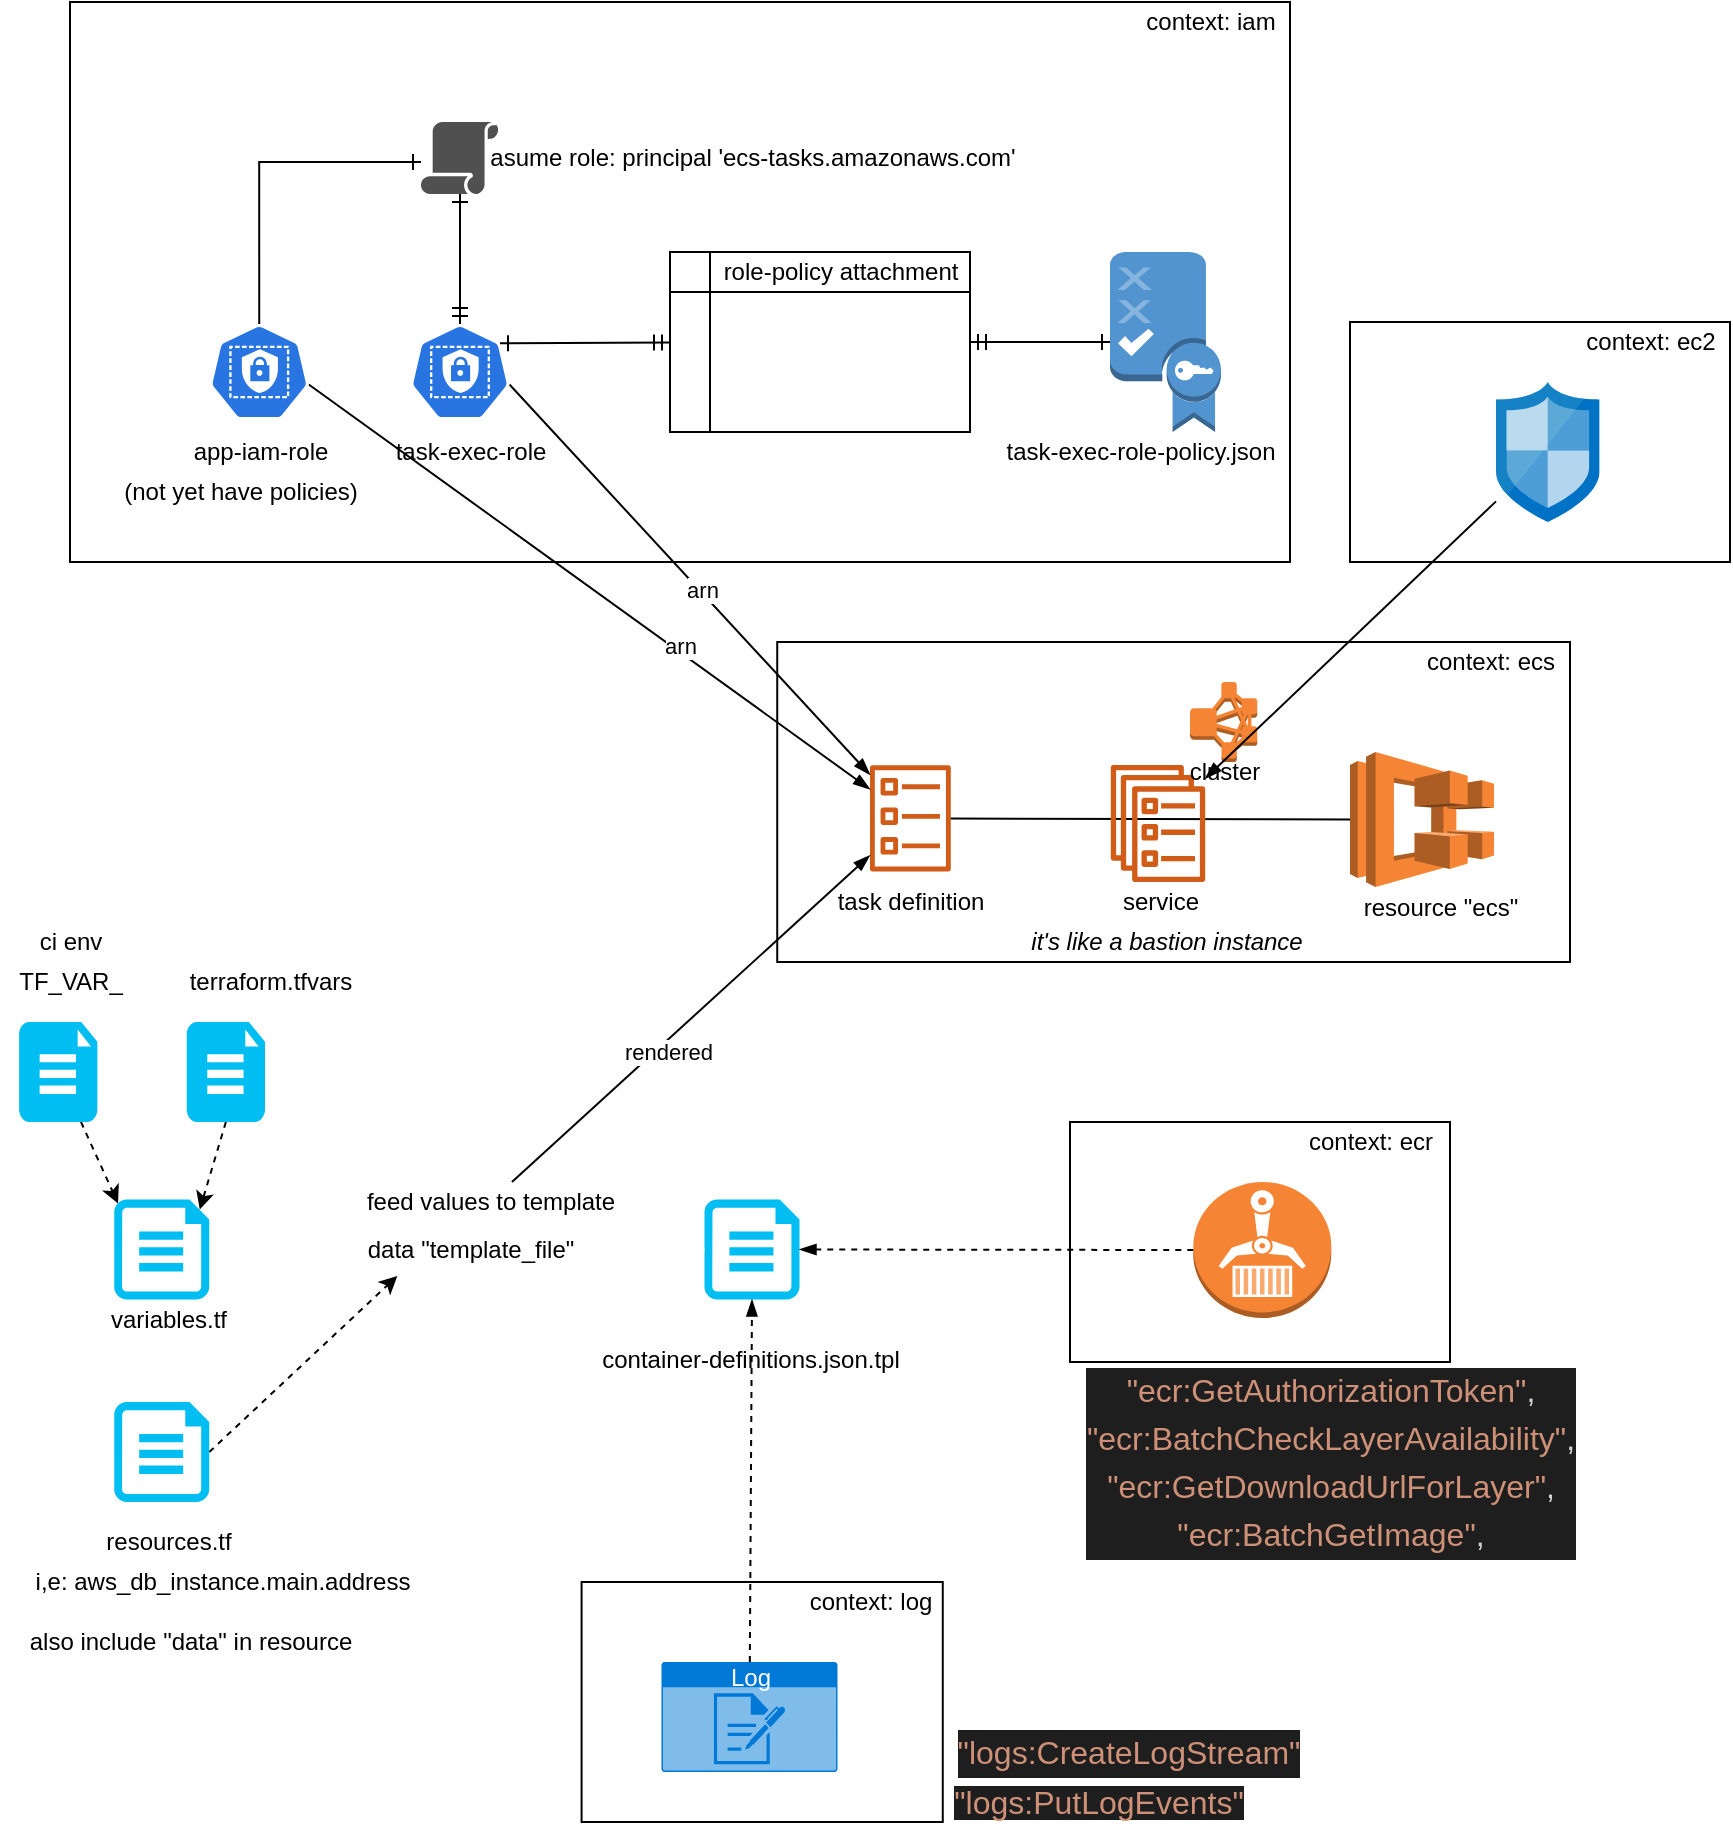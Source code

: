 <mxfile version="13.1.3">
    <diagram id="6hGFLwfOUW9BJ-s0fimq" name="Page-1">
        <mxGraphModel dx="1207" dy="456" grid="1" gridSize="10" guides="1" tooltips="1" connect="1" arrows="1" fold="1" page="1" pageScale="1" pageWidth="827" pageHeight="1169" background="none" math="0" shadow="0">
            <root>
                <mxCell id="0"/>
                <mxCell id="1" parent="0"/>
                <mxCell id="100" value="" style="group" vertex="1" connectable="0" parent="1">
                    <mxGeometry x="393.62" y="530" width="396.38" height="160" as="geometry"/>
                </mxCell>
                <mxCell id="92" value="" style="rounded=0;whiteSpace=wrap;html=1;" vertex="1" parent="100">
                    <mxGeometry width="396.38" height="160" as="geometry"/>
                </mxCell>
                <mxCell id="95" value="context: ecs" style="text;html=1;align=center;verticalAlign=middle;resizable=0;points=[];autosize=1;" vertex="1" parent="100">
                    <mxGeometry x="316.379" width="80" height="20" as="geometry"/>
                </mxCell>
                <mxCell id="99" value="" style="outlineConnect=0;fontColor=#232F3E;gradientColor=none;fillColor=#D05C17;strokeColor=none;dashed=0;verticalLabelPosition=bottom;verticalAlign=top;align=center;html=1;fontSize=12;fontStyle=0;aspect=fixed;pointerEvents=1;shape=mxgraph.aws4.ecs_task;" vertex="1" parent="100">
                    <mxGeometry x="46.381" y="61.5" width="40.39" height="53.398" as="geometry"/>
                </mxCell>
                <mxCell id="102" value="task definition" style="text;html=1;align=center;verticalAlign=middle;resizable=0;points=[];autosize=1;" vertex="1" parent="100">
                    <mxGeometry x="21.577" y="120.0" width="90" height="20" as="geometry"/>
                </mxCell>
                <mxCell id="93" value="" style="outlineConnect=0;dashed=0;verticalLabelPosition=bottom;verticalAlign=top;align=center;html=1;shape=mxgraph.aws3.ecs;fillColor=#F58534;gradientColor=none;" vertex="1" parent="100">
                    <mxGeometry x="286.38" y="55" width="72" height="67.5" as="geometry"/>
                </mxCell>
                <mxCell id="101" style="edgeStyle=none;rounded=0;orthogonalLoop=1;jettySize=auto;html=1;entryX=0;entryY=0.5;entryDx=0;entryDy=0;entryPerimeter=0;startArrow=none;startFill=0;endArrow=none;endFill=0;" edge="1" parent="100" source="99" target="93">
                    <mxGeometry relative="1" as="geometry"/>
                </mxCell>
                <mxCell id="94" value="resource &quot;ecs&quot;" style="text;html=1;align=center;verticalAlign=middle;resizable=0;points=[];autosize=1;" vertex="1" parent="100">
                    <mxGeometry x="286.38" y="122.5" width="90" height="20" as="geometry"/>
                </mxCell>
                <mxCell id="110" value="" style="outlineConnect=0;fontColor=#232F3E;gradientColor=none;fillColor=#D05C17;strokeColor=none;dashed=0;verticalLabelPosition=bottom;verticalAlign=top;align=center;html=1;fontSize=12;fontStyle=0;aspect=fixed;pointerEvents=1;shape=mxgraph.aws4.ecs_service;" vertex="1" parent="100">
                    <mxGeometry x="166.38" y="61.5" width="48" height="58.5" as="geometry"/>
                </mxCell>
                <mxCell id="111" value="service" style="text;html=1;align=center;verticalAlign=middle;resizable=0;points=[];autosize=1;" vertex="1" parent="100">
                    <mxGeometry x="166.38" y="120" width="50" height="20" as="geometry"/>
                </mxCell>
                <mxCell id="112" value="" style="outlineConnect=0;dashed=0;verticalLabelPosition=bottom;verticalAlign=top;align=center;html=1;shape=mxgraph.aws3.emr_cluster;fillColor=#F58534;gradientColor=none;" vertex="1" parent="100">
                    <mxGeometry x="206.38" y="20" width="33.62" height="40" as="geometry"/>
                </mxCell>
                <mxCell id="113" value="cluster" style="text;html=1;align=center;verticalAlign=middle;resizable=0;points=[];autosize=1;" vertex="1" parent="100">
                    <mxGeometry x="198.19" y="55" width="50" height="20" as="geometry"/>
                </mxCell>
                <mxCell id="63" value="" style="group" parent="1" vertex="1" connectable="0">
                    <mxGeometry x="540" y="770" width="190" height="120" as="geometry"/>
                </mxCell>
                <mxCell id="58" value="" style="rounded=0;whiteSpace=wrap;html=1;" parent="63" vertex="1">
                    <mxGeometry width="190" height="120" as="geometry"/>
                </mxCell>
                <mxCell id="61" value="context: ecr" style="text;html=1;align=center;verticalAlign=middle;resizable=0;points=[];autosize=1;" parent="63" vertex="1">
                    <mxGeometry x="110" width="80" height="20" as="geometry"/>
                </mxCell>
                <mxCell id="60" value="" style="outlineConnect=0;dashed=0;verticalLabelPosition=bottom;verticalAlign=top;align=center;html=1;shape=mxgraph.aws3.ecr;fillColor=#F58534;gradientColor=none;" parent="63" vertex="1">
                    <mxGeometry x="61.63" y="30" width="69" height="68" as="geometry"/>
                </mxCell>
                <mxCell id="62" value="" style="group" parent="1" vertex="1" connectable="0">
                    <mxGeometry x="336.38" y="1000" width="143.62" height="120" as="geometry"/>
                </mxCell>
                <mxCell id="56" value="" style="rounded=0;whiteSpace=wrap;html=1;" parent="62" vertex="1">
                    <mxGeometry x="-40.59" width="180.59" height="120" as="geometry"/>
                </mxCell>
                <mxCell id="57" value="context: log" style="text;html=1;align=center;verticalAlign=middle;resizable=0;points=[];autosize=1;" parent="62" vertex="1">
                    <mxGeometry x="63.62" width="80" height="20" as="geometry"/>
                </mxCell>
                <mxCell id="2" value="" style="rounded=0;whiteSpace=wrap;html=1;" parent="1" vertex="1">
                    <mxGeometry x="40" y="210" width="610" height="280" as="geometry"/>
                </mxCell>
                <mxCell id="3" value="" style="outlineConnect=0;dashed=0;verticalLabelPosition=bottom;verticalAlign=top;align=center;html=1;shape=mxgraph.aws3.policy;fillColor=#5294CF;gradientColor=none;" parent="1" vertex="1">
                    <mxGeometry x="560" y="335" width="55.5" height="90" as="geometry"/>
                </mxCell>
                <mxCell id="4" style="edgeStyle=none;rounded=0;orthogonalLoop=1;jettySize=auto;html=1;startArrow=ERmandOne;startFill=0;endArrow=ERone;endFill=0;" parent="1" source="5" target="14" edge="1">
                    <mxGeometry relative="1" as="geometry"/>
                </mxCell>
                <mxCell id="104" style="edgeStyle=none;rounded=0;orthogonalLoop=1;jettySize=auto;html=1;exitX=0.995;exitY=0.63;exitDx=0;exitDy=0;exitPerimeter=0;startArrow=none;startFill=0;endArrow=blockThin;endFill=1;" edge="1" parent="1" source="5" target="99">
                    <mxGeometry relative="1" as="geometry"/>
                </mxCell>
                <mxCell id="109" value="arn" style="edgeLabel;html=1;align=center;verticalAlign=middle;resizable=0;points=[];" vertex="1" connectable="0" parent="104">
                    <mxGeometry x="0.056" y="1" relative="1" as="geometry">
                        <mxPoint as="offset"/>
                    </mxGeometry>
                </mxCell>
                <mxCell id="5" value="" style="html=1;dashed=0;whitespace=wrap;fillColor=#2875E2;strokeColor=#ffffff;points=[[0.005,0.63,0],[0.1,0.2,0],[0.9,0.2,0],[0.5,0,0],[0.995,0.63,0],[0.72,0.99,0],[0.5,1,0],[0.28,0.99,0]];shape=mxgraph.kubernetes.icon;prIcon=role" parent="1" vertex="1">
                    <mxGeometry x="210" y="371" width="50" height="48" as="geometry"/>
                </mxCell>
                <mxCell id="6" value="" style="group" parent="1" vertex="1" connectable="0">
                    <mxGeometry x="340" y="335" width="150" height="90" as="geometry"/>
                </mxCell>
                <mxCell id="7" value="" style="shape=internalStorage;whiteSpace=wrap;html=1;backgroundOutline=1;" parent="6" vertex="1">
                    <mxGeometry width="150" height="90" as="geometry"/>
                </mxCell>
                <mxCell id="8" value="role-policy attachment" style="text;html=1;align=center;verticalAlign=middle;resizable=0;points=[];autosize=1;" parent="6" vertex="1">
                    <mxGeometry x="20" width="130" height="20" as="geometry"/>
                </mxCell>
                <mxCell id="9" style="rounded=0;orthogonalLoop=1;jettySize=auto;html=1;entryX=0.9;entryY=0.2;entryDx=0;entryDy=0;entryPerimeter=0;endArrow=ERone;endFill=0;startArrow=ERmandOne;startFill=0;" parent="1" source="7" target="5" edge="1">
                    <mxGeometry relative="1" as="geometry"/>
                </mxCell>
                <mxCell id="10" style="edgeStyle=none;rounded=0;orthogonalLoop=1;jettySize=auto;html=1;exitX=1;exitY=0.5;exitDx=0;exitDy=0;startArrow=ERmandOne;startFill=0;endArrow=ERone;endFill=0;entryX=0;entryY=0.5;entryDx=0;entryDy=0;entryPerimeter=0;" parent="1" source="7" target="3" edge="1">
                    <mxGeometry relative="1" as="geometry">
                        <mxPoint x="550" y="355" as="targetPoint"/>
                    </mxGeometry>
                </mxCell>
                <mxCell id="11" value="task-exec-role-policy.json" style="text;html=1;align=center;verticalAlign=middle;resizable=0;points=[];autosize=1;" parent="1" vertex="1">
                    <mxGeometry x="500" y="425" width="150" height="20" as="geometry"/>
                </mxCell>
                <mxCell id="12" value="task-exec-role" style="text;html=1;align=center;verticalAlign=middle;resizable=0;points=[];autosize=1;" parent="1" vertex="1">
                    <mxGeometry x="195" y="425" width="90" height="20" as="geometry"/>
                </mxCell>
                <mxCell id="13" value="context: iam" style="text;html=1;align=center;verticalAlign=middle;resizable=0;points=[];autosize=1;" parent="1" vertex="1">
                    <mxGeometry x="570" y="210" width="80" height="20" as="geometry"/>
                </mxCell>
                <mxCell id="14" value="" style="pointerEvents=1;shadow=0;dashed=0;html=1;strokeColor=none;fillColor=#505050;labelPosition=center;verticalLabelPosition=bottom;verticalAlign=top;outlineConnect=0;align=center;shape=mxgraph.office.security.policy;direction=east;" parent="1" vertex="1">
                    <mxGeometry x="215.5" y="270" width="39" height="36" as="geometry"/>
                </mxCell>
                <mxCell id="15" value="asume role: principal 'ecs-tasks.amazonaws.com'" style="text;html=1;align=center;verticalAlign=middle;resizable=0;points=[];autosize=1;" parent="1" vertex="1">
                    <mxGeometry x="241" y="278" width="280" height="20" as="geometry"/>
                </mxCell>
                <mxCell id="22" style="edgeStyle=orthogonalEdgeStyle;rounded=0;orthogonalLoop=1;jettySize=auto;html=1;exitX=0.5;exitY=1;exitDx=0;exitDy=0;exitPerimeter=0;endArrow=ERone;endFill=0;startArrow=ERmandOne;startFill=0;" parent="1" source="21" target="14" edge="1">
                    <mxGeometry relative="1" as="geometry">
                        <Array as="points">
                            <mxPoint x="135" y="290"/>
                        </Array>
                    </mxGeometry>
                </mxCell>
                <mxCell id="105" style="edgeStyle=none;rounded=0;orthogonalLoop=1;jettySize=auto;html=1;exitX=0.995;exitY=0.63;exitDx=0;exitDy=0;exitPerimeter=0;startArrow=none;startFill=0;endArrow=blockThin;endFill=1;fontStyle=0" edge="1" parent="1" source="21" target="99">
                    <mxGeometry relative="1" as="geometry"/>
                </mxCell>
                <mxCell id="108" value="arn" style="edgeLabel;html=1;align=center;verticalAlign=middle;resizable=0;points=[];" vertex="1" connectable="0" parent="105">
                    <mxGeometry x="0.308" y="3" relative="1" as="geometry">
                        <mxPoint as="offset"/>
                    </mxGeometry>
                </mxCell>
                <mxCell id="21" value="" style="html=1;dashed=0;whitespace=wrap;fillColor=#2875E2;strokeColor=#ffffff;points=[[0.005,0.63,0],[0.1,0.2,0],[0.9,0.2,0],[0.5,0,0],[0.995,0.63,0],[0.72,0.99,0],[0.5,1,0],[0.28,0.99,0]];shape=mxgraph.kubernetes.icon;prIcon=role" parent="1" vertex="1">
                    <mxGeometry x="109.63" y="371" width="50" height="48" as="geometry"/>
                </mxCell>
                <mxCell id="23" value="app-iam-role" style="text;html=1;align=center;verticalAlign=middle;resizable=0;points=[];autosize=1;" parent="1" vertex="1">
                    <mxGeometry x="94.63" y="425" width="80" height="20" as="geometry"/>
                </mxCell>
                <mxCell id="24" value="(not yet have policies)" style="text;html=1;align=center;verticalAlign=middle;resizable=0;points=[];autosize=1;" parent="1" vertex="1">
                    <mxGeometry x="60" y="445" width="130" height="20" as="geometry"/>
                </mxCell>
                <mxCell id="28" value="" style="verticalLabelPosition=bottom;html=1;verticalAlign=top;align=center;strokeColor=none;fillColor=#00BEF2;shape=mxgraph.azure.cloud_services_configuration_file;pointerEvents=1;" parent="1" vertex="1">
                    <mxGeometry x="357.25" y="808.75" width="47.5" height="50" as="geometry"/>
                </mxCell>
                <mxCell id="31" value="container-definitions.json.tpl" style="text;html=1;align=center;verticalAlign=middle;resizable=0;points=[];autosize=1;" parent="1" vertex="1">
                    <mxGeometry x="300" y="878.75" width="160" height="20" as="geometry"/>
                </mxCell>
                <mxCell id="44" style="edgeStyle=none;rounded=0;orthogonalLoop=1;jettySize=auto;html=1;entryX=0;entryY=0.5;entryDx=0;entryDy=0;entryPerimeter=0;startArrow=blockThin;startFill=1;endArrow=none;endFill=0;strokeColor=#FFFFFF;dashed=1;" parent="1" source="33" target="28" edge="1">
                    <mxGeometry relative="1" as="geometry"/>
                </mxCell>
                <mxCell id="33" value="data &quot;template_file&quot;" style="text;html=1;align=center;verticalAlign=middle;resizable=0;points=[];autosize=1;" parent="1" vertex="1">
                    <mxGeometry x="180" y="823.75" width="120" height="20" as="geometry"/>
                </mxCell>
                <mxCell id="96" style="edgeStyle=none;rounded=0;orthogonalLoop=1;jettySize=auto;html=1;startArrow=none;startFill=0;endArrow=blockThin;endFill=1;" edge="1" parent="1" source="38" target="99">
                    <mxGeometry relative="1" as="geometry">
                        <mxPoint x="571.6" y="600" as="targetPoint"/>
                    </mxGeometry>
                </mxCell>
                <mxCell id="106" value="rendered" style="edgeLabel;html=1;align=center;verticalAlign=middle;resizable=0;points=[];" vertex="1" connectable="0" parent="96">
                    <mxGeometry x="-0.165" y="-4" relative="1" as="geometry">
                        <mxPoint as="offset"/>
                    </mxGeometry>
                </mxCell>
                <mxCell id="38" value="feed values to template" style="text;html=1;align=center;verticalAlign=middle;resizable=0;points=[];autosize=1;" parent="1" vertex="1">
                    <mxGeometry x="180" y="800" width="140" height="20" as="geometry"/>
                </mxCell>
                <mxCell id="42" style="rounded=0;orthogonalLoop=1;jettySize=auto;html=1;startArrow=none;startFill=0;endArrow=blockThin;endFill=1;strokeColor=#FFFFFF;entryX=-0.011;entryY=0.45;entryDx=0;entryDy=0;entryPerimeter=0;dashed=1;" parent="1" source="40" target="33" edge="1">
                    <mxGeometry relative="1" as="geometry">
                        <mxPoint x="218.38" y="848.75" as="targetPoint"/>
                    </mxGeometry>
                </mxCell>
                <mxCell id="40" value="" style="verticalLabelPosition=bottom;html=1;verticalAlign=top;align=center;strokeColor=none;fillColor=#00BEF2;shape=mxgraph.azure.cloud_services_configuration_file;pointerEvents=1;" parent="1" vertex="1">
                    <mxGeometry x="62.13" y="808.75" width="47.5" height="50" as="geometry"/>
                </mxCell>
                <mxCell id="41" value="variables.tf" style="text;html=1;align=center;verticalAlign=middle;resizable=0;points=[];autosize=1;" parent="1" vertex="1">
                    <mxGeometry x="53.68" y="858.75" width="70" height="20" as="geometry"/>
                </mxCell>
                <mxCell id="49" style="rounded=0;orthogonalLoop=1;jettySize=auto;html=1;entryX=0.5;entryY=1;entryDx=0;entryDy=0;entryPerimeter=0;dashed=1;endArrow=blockThin;endFill=1;" parent="1" source="46" target="28" edge="1">
                    <mxGeometry relative="1" as="geometry"/>
                </mxCell>
                <mxCell id="46" value="Log" style="html=1;strokeColor=none;fillColor=#0079D6;labelPosition=center;verticalLabelPosition=middle;verticalAlign=top;align=center;fontSize=12;outlineConnect=0;spacingTop=-6;fontColor=#FFFFFF;shape=mxgraph.sitemap.log;" parent="1" vertex="1">
                    <mxGeometry x="335.75" y="1040" width="88" height="55" as="geometry"/>
                </mxCell>
                <mxCell id="64" style="edgeStyle=none;rounded=0;orthogonalLoop=1;jettySize=auto;html=1;exitX=0;exitY=0.5;exitDx=0;exitDy=0;exitPerimeter=0;entryX=1;entryY=0.5;entryDx=0;entryDy=0;entryPerimeter=0;dashed=1;startArrow=none;startFill=0;endArrow=blockThin;endFill=1;" parent="1" source="60" target="28" edge="1">
                    <mxGeometry relative="1" as="geometry"/>
                </mxCell>
                <mxCell id="69" value="&lt;div style=&quot;color: rgb(212 , 212 , 212) ; background-color: rgb(30 , 30 , 30) ; font-family: , &amp;#34;menlo&amp;#34; , &amp;#34;monaco&amp;#34; , &amp;#34;courier new&amp;#34; , monospace ; font-size: 16px ; line-height: 24px&quot;&gt;&lt;div&gt;                &lt;span style=&quot;color: #ce9178&quot;&gt;&quot;logs:CreateLogStream&quot;&lt;/span&gt;&lt;/div&gt;&lt;div&gt;&lt;/div&gt;&lt;/div&gt;" style="text;html=1;align=center;verticalAlign=middle;resizable=0;points=[];autosize=1;" parent="1" vertex="1">
                    <mxGeometry x="473.62" y="1070" width="190" height="30" as="geometry"/>
                </mxCell>
                <mxCell id="70" value="&lt;span style=&quot;color: rgb(206 , 145 , 120) ; font-size: 16px ; background-color: rgb(30 , 30 , 30)&quot;&gt;&quot;logs:PutLogEvents&quot;&lt;/span&gt;" style="text;html=1;align=center;verticalAlign=middle;resizable=0;points=[];autosize=1;" parent="1" vertex="1">
                    <mxGeometry x="473.62" y="1100" width="160" height="20" as="geometry"/>
                </mxCell>
                <mxCell id="71" value="&lt;div style=&quot;color: rgb(212 , 212 , 212) ; background-color: rgb(30 , 30 , 30) ; font-family: , &amp;#34;menlo&amp;#34; , &amp;#34;monaco&amp;#34; , &amp;#34;courier new&amp;#34; , monospace ; font-size: 16px ; line-height: 24px&quot;&gt;&lt;div&gt;                &lt;span style=&quot;color: #ce9178&quot;&gt;&quot;ecr:GetAuthorizationToken&quot;&lt;/span&gt;,&lt;/div&gt;&lt;div&gt;                &lt;span style=&quot;color: #ce9178&quot;&gt;&quot;ecr:BatchCheckLayerAvailability&quot;&lt;/span&gt;,&lt;/div&gt;&lt;div&gt;                &lt;span style=&quot;color: #ce9178&quot;&gt;&quot;ecr:GetDownloadUrlForLayer&quot;&lt;/span&gt;,&lt;/div&gt;&lt;div&gt;                &lt;span style=&quot;color: #ce9178&quot;&gt;&quot;ecr:BatchGetImage&quot;&lt;/span&gt;,&lt;/div&gt;&lt;div&gt;&lt;/div&gt;&lt;/div&gt;" style="text;html=1;align=center;verticalAlign=middle;resizable=0;points=[];autosize=1;" parent="1" vertex="1">
                    <mxGeometry x="540" y="890" width="260" height="100" as="geometry"/>
                </mxCell>
                <mxCell id="75" style="rounded=0;orthogonalLoop=1;jettySize=auto;html=1;exitX=0.5;exitY=1;exitDx=0;exitDy=0;exitPerimeter=0;entryX=0.9;entryY=0.1;entryDx=0;entryDy=0;entryPerimeter=0;dashed=1;" parent="1" source="73" target="40" edge="1">
                    <mxGeometry relative="1" as="geometry"/>
                </mxCell>
                <mxCell id="73" value="" style="verticalLabelPosition=bottom;html=1;verticalAlign=top;align=center;strokeColor=none;fillColor=#00BEF2;shape=mxgraph.azure.file_2;pointerEvents=1;" parent="1" vertex="1">
                    <mxGeometry x="98.38" y="720" width="39.12" height="50" as="geometry"/>
                </mxCell>
                <mxCell id="74" value="terraform.tfvars" style="text;html=1;align=center;verticalAlign=middle;resizable=0;points=[];autosize=1;" parent="1" vertex="1">
                    <mxGeometry x="90" y="690" width="100" height="20" as="geometry"/>
                </mxCell>
                <mxCell id="80" style="edgeStyle=none;rounded=0;orthogonalLoop=1;jettySize=auto;html=1;entryX=0.04;entryY=0.04;entryDx=0;entryDy=0;entryPerimeter=0;dashed=1;" parent="1" source="78" target="40" edge="1">
                    <mxGeometry relative="1" as="geometry"/>
                </mxCell>
                <mxCell id="78" value="" style="verticalLabelPosition=bottom;html=1;verticalAlign=top;align=center;strokeColor=none;fillColor=#00BEF2;shape=mxgraph.azure.file_2;pointerEvents=1;" parent="1" vertex="1">
                    <mxGeometry x="14.56" y="720" width="39.12" height="50" as="geometry"/>
                </mxCell>
                <mxCell id="79" value="ci env" style="text;html=1;align=center;verticalAlign=middle;resizable=0;points=[];autosize=1;" parent="1" vertex="1">
                    <mxGeometry x="15" y="670" width="50" height="20" as="geometry"/>
                </mxCell>
                <mxCell id="81" value="TF_VAR_" style="text;html=1;align=center;verticalAlign=middle;resizable=0;points=[];autosize=1;" vertex="1" parent="1">
                    <mxGeometry x="5" y="690" width="70" height="20" as="geometry"/>
                </mxCell>
                <mxCell id="87" style="rounded=0;orthogonalLoop=1;jettySize=auto;html=1;exitX=1;exitY=0.5;exitDx=0;exitDy=0;exitPerimeter=0;entryX=0.197;entryY=1.163;entryDx=0;entryDy=0;entryPerimeter=0;dashed=1;" edge="1" parent="1" source="84" target="33">
                    <mxGeometry relative="1" as="geometry">
                        <mxPoint x="200" y="945" as="targetPoint"/>
                    </mxGeometry>
                </mxCell>
                <mxCell id="84" value="" style="verticalLabelPosition=bottom;html=1;verticalAlign=top;align=center;strokeColor=none;fillColor=#00BEF2;shape=mxgraph.azure.cloud_services_configuration_file;pointerEvents=1;" vertex="1" parent="1">
                    <mxGeometry x="62.13" y="910" width="47.5" height="50" as="geometry"/>
                </mxCell>
                <mxCell id="85" value="resources.tf" style="text;html=1;align=center;verticalAlign=middle;resizable=0;points=[];autosize=1;" vertex="1" parent="1">
                    <mxGeometry x="48.68" y="970" width="80" height="20" as="geometry"/>
                </mxCell>
                <mxCell id="88" value="i,e: aws_db_instance.main.address" style="text;html=1;align=center;verticalAlign=middle;resizable=0;points=[];autosize=1;" vertex="1" parent="1">
                    <mxGeometry x="15.5" y="990" width="200" height="20" as="geometry"/>
                </mxCell>
                <mxCell id="89" value="also include &quot;data&quot; in resource" style="text;html=1;align=center;verticalAlign=middle;resizable=0;points=[];autosize=1;" vertex="1" parent="1">
                    <mxGeometry x="10" y="1020" width="180" height="20" as="geometry"/>
                </mxCell>
                <mxCell id="117" value="it's like a bastion instance" style="text;html=1;align=center;verticalAlign=middle;resizable=0;points=[];autosize=1;fontStyle=2" vertex="1" parent="1">
                    <mxGeometry x="512.75" y="670" width="150" height="20" as="geometry"/>
                </mxCell>
                <mxCell id="118" value="" style="group" vertex="1" connectable="0" parent="1">
                    <mxGeometry x="680" y="370" width="190" height="120" as="geometry"/>
                </mxCell>
                <mxCell id="119" value="" style="rounded=0;whiteSpace=wrap;html=1;" vertex="1" parent="118">
                    <mxGeometry width="190" height="120" as="geometry"/>
                </mxCell>
                <mxCell id="120" value="context: ec2" style="text;html=1;align=center;verticalAlign=middle;resizable=0;points=[];autosize=1;" vertex="1" parent="118">
                    <mxGeometry x="110" width="80" height="20" as="geometry"/>
                </mxCell>
                <mxCell id="115" value="" style="aspect=fixed;html=1;points=[];align=center;image;fontSize=12;image=img/lib/mscae/Network_Security_Groups_Classic.svg;" vertex="1" parent="118">
                    <mxGeometry x="73" y="30" width="51.8" height="70" as="geometry"/>
                </mxCell>
                <mxCell id="123" style="edgeStyle=none;rounded=0;orthogonalLoop=1;jettySize=auto;html=1;startArrow=none;startFill=0;endArrow=blockThin;endFill=1;" edge="1" parent="1" source="115" target="110">
                    <mxGeometry relative="1" as="geometry"/>
                </mxCell>
            </root>
        </mxGraphModel>
    </diagram>
</mxfile>